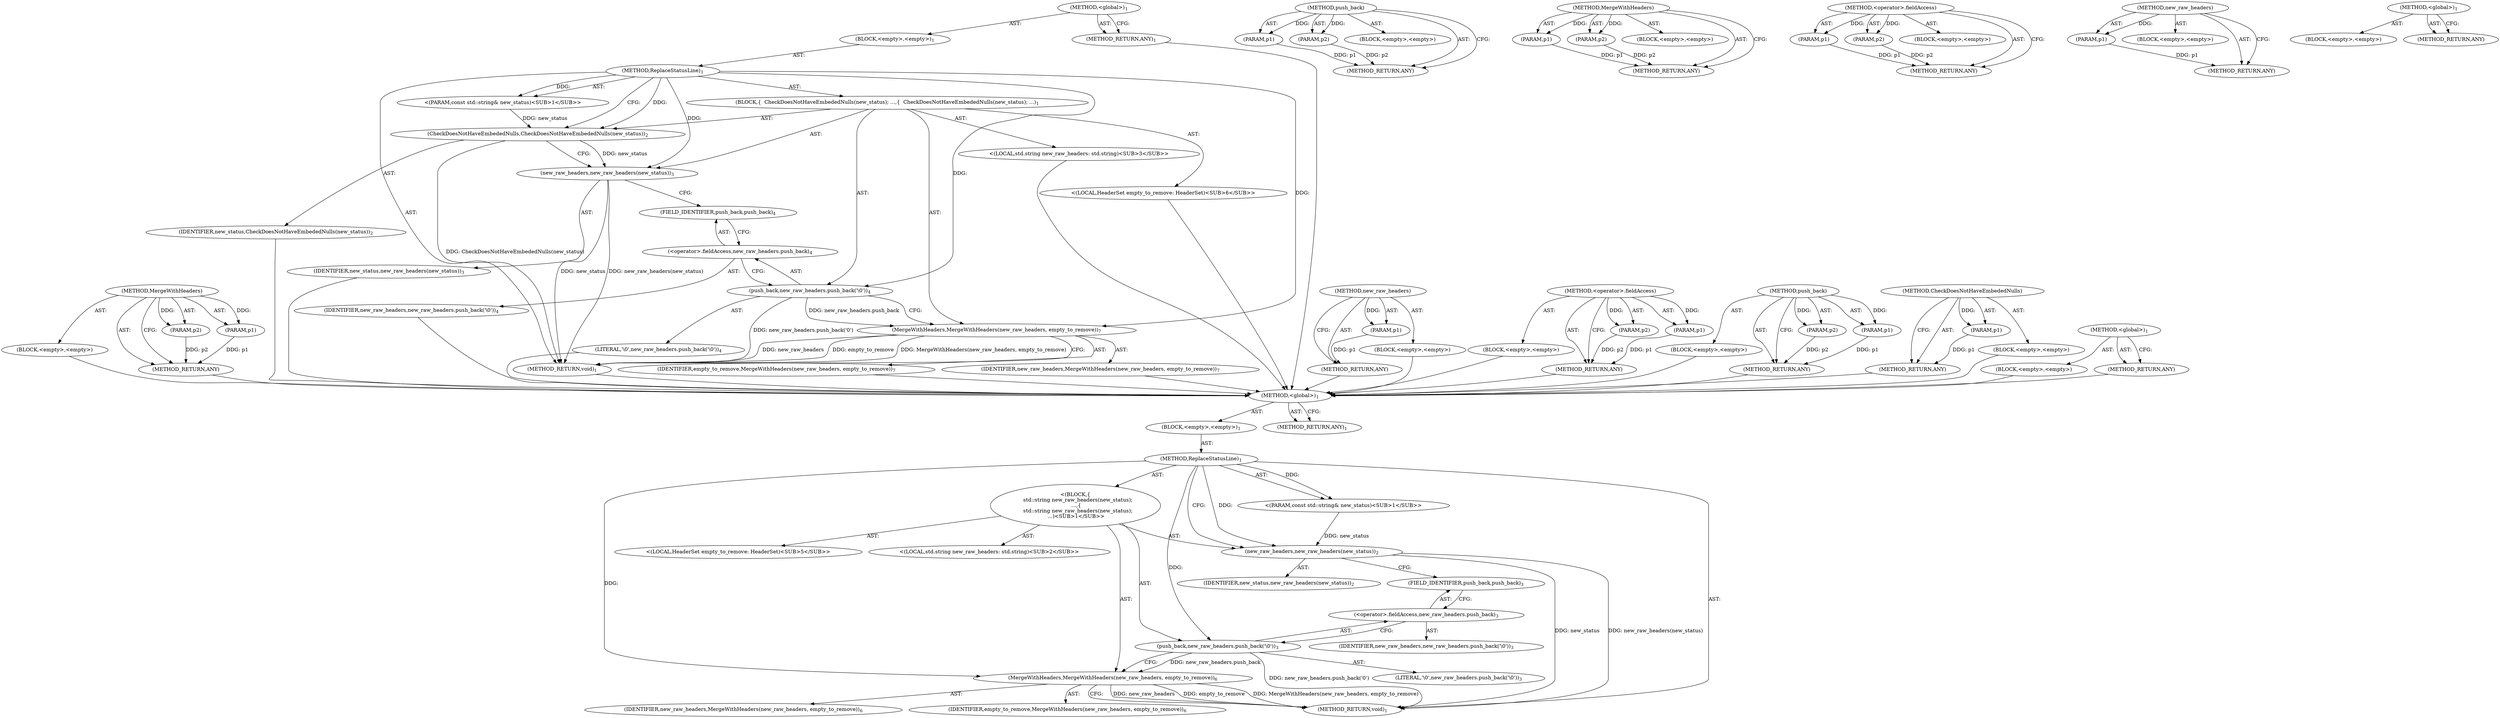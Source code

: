 digraph "&lt;global&gt;" {
vulnerable_6 [label=<(METHOD,&lt;global&gt;)<SUB>1</SUB>>];
vulnerable_7 [label=<(BLOCK,&lt;empty&gt;,&lt;empty&gt;)<SUB>1</SUB>>];
vulnerable_8 [label=<(METHOD,ReplaceStatusLine)<SUB>1</SUB>>];
vulnerable_9 [label="<(PARAM,const std::string&amp; new_status)<SUB>1</SUB>>"];
vulnerable_10 [label="<(BLOCK,{
   std::string new_raw_headers(new_status);
 ...,{
   std::string new_raw_headers(new_status);
 ...)<SUB>1</SUB>>"];
vulnerable_11 [label="<(LOCAL,std.string new_raw_headers: std.string)<SUB>2</SUB>>"];
vulnerable_12 [label=<(new_raw_headers,new_raw_headers(new_status))<SUB>2</SUB>>];
vulnerable_13 [label=<(IDENTIFIER,new_status,new_raw_headers(new_status))<SUB>2</SUB>>];
vulnerable_14 [label=<(push_back,new_raw_headers.push_back('\0'))<SUB>3</SUB>>];
vulnerable_15 [label=<(&lt;operator&gt;.fieldAccess,new_raw_headers.push_back)<SUB>3</SUB>>];
vulnerable_16 [label=<(IDENTIFIER,new_raw_headers,new_raw_headers.push_back('\0'))<SUB>3</SUB>>];
vulnerable_17 [label=<(FIELD_IDENTIFIER,push_back,push_back)<SUB>3</SUB>>];
vulnerable_18 [label=<(LITERAL,'\0',new_raw_headers.push_back('\0'))<SUB>3</SUB>>];
vulnerable_19 [label="<(LOCAL,HeaderSet empty_to_remove: HeaderSet)<SUB>5</SUB>>"];
vulnerable_20 [label=<(MergeWithHeaders,MergeWithHeaders(new_raw_headers, empty_to_remove))<SUB>6</SUB>>];
vulnerable_21 [label=<(IDENTIFIER,new_raw_headers,MergeWithHeaders(new_raw_headers, empty_to_remove))<SUB>6</SUB>>];
vulnerable_22 [label=<(IDENTIFIER,empty_to_remove,MergeWithHeaders(new_raw_headers, empty_to_remove))<SUB>6</SUB>>];
vulnerable_23 [label=<(METHOD_RETURN,void)<SUB>1</SUB>>];
vulnerable_25 [label=<(METHOD_RETURN,ANY)<SUB>1</SUB>>];
vulnerable_48 [label=<(METHOD,push_back)>];
vulnerable_49 [label=<(PARAM,p1)>];
vulnerable_50 [label=<(PARAM,p2)>];
vulnerable_51 [label=<(BLOCK,&lt;empty&gt;,&lt;empty&gt;)>];
vulnerable_52 [label=<(METHOD_RETURN,ANY)>];
vulnerable_58 [label=<(METHOD,MergeWithHeaders)>];
vulnerable_59 [label=<(PARAM,p1)>];
vulnerable_60 [label=<(PARAM,p2)>];
vulnerable_61 [label=<(BLOCK,&lt;empty&gt;,&lt;empty&gt;)>];
vulnerable_62 [label=<(METHOD_RETURN,ANY)>];
vulnerable_53 [label=<(METHOD,&lt;operator&gt;.fieldAccess)>];
vulnerable_54 [label=<(PARAM,p1)>];
vulnerable_55 [label=<(PARAM,p2)>];
vulnerable_56 [label=<(BLOCK,&lt;empty&gt;,&lt;empty&gt;)>];
vulnerable_57 [label=<(METHOD_RETURN,ANY)>];
vulnerable_44 [label=<(METHOD,new_raw_headers)>];
vulnerable_45 [label=<(PARAM,p1)>];
vulnerable_46 [label=<(BLOCK,&lt;empty&gt;,&lt;empty&gt;)>];
vulnerable_47 [label=<(METHOD_RETURN,ANY)>];
vulnerable_38 [label=<(METHOD,&lt;global&gt;)<SUB>1</SUB>>];
vulnerable_39 [label=<(BLOCK,&lt;empty&gt;,&lt;empty&gt;)>];
vulnerable_40 [label=<(METHOD_RETURN,ANY)>];
fixed_64 [label=<(METHOD,MergeWithHeaders)>];
fixed_65 [label=<(PARAM,p1)>];
fixed_66 [label=<(PARAM,p2)>];
fixed_67 [label=<(BLOCK,&lt;empty&gt;,&lt;empty&gt;)>];
fixed_68 [label=<(METHOD_RETURN,ANY)>];
fixed_6 [label=<(METHOD,&lt;global&gt;)<SUB>1</SUB>>];
fixed_7 [label=<(BLOCK,&lt;empty&gt;,&lt;empty&gt;)<SUB>1</SUB>>];
fixed_8 [label=<(METHOD,ReplaceStatusLine)<SUB>1</SUB>>];
fixed_9 [label="<(PARAM,const std::string&amp; new_status)<SUB>1</SUB>>"];
fixed_10 [label=<(BLOCK,{
  CheckDoesNotHaveEmbededNulls(new_status);
 ...,{
  CheckDoesNotHaveEmbededNulls(new_status);
 ...)<SUB>1</SUB>>];
fixed_11 [label=<(CheckDoesNotHaveEmbededNulls,CheckDoesNotHaveEmbededNulls(new_status))<SUB>2</SUB>>];
fixed_12 [label=<(IDENTIFIER,new_status,CheckDoesNotHaveEmbededNulls(new_status))<SUB>2</SUB>>];
fixed_13 [label="<(LOCAL,std.string new_raw_headers: std.string)<SUB>3</SUB>>"];
fixed_14 [label=<(new_raw_headers,new_raw_headers(new_status))<SUB>3</SUB>>];
fixed_15 [label=<(IDENTIFIER,new_status,new_raw_headers(new_status))<SUB>3</SUB>>];
fixed_16 [label=<(push_back,new_raw_headers.push_back('\0'))<SUB>4</SUB>>];
fixed_17 [label=<(&lt;operator&gt;.fieldAccess,new_raw_headers.push_back)<SUB>4</SUB>>];
fixed_18 [label=<(IDENTIFIER,new_raw_headers,new_raw_headers.push_back('\0'))<SUB>4</SUB>>];
fixed_19 [label=<(FIELD_IDENTIFIER,push_back,push_back)<SUB>4</SUB>>];
fixed_20 [label=<(LITERAL,'\0',new_raw_headers.push_back('\0'))<SUB>4</SUB>>];
fixed_21 [label="<(LOCAL,HeaderSet empty_to_remove: HeaderSet)<SUB>6</SUB>>"];
fixed_22 [label=<(MergeWithHeaders,MergeWithHeaders(new_raw_headers, empty_to_remove))<SUB>7</SUB>>];
fixed_23 [label=<(IDENTIFIER,new_raw_headers,MergeWithHeaders(new_raw_headers, empty_to_remove))<SUB>7</SUB>>];
fixed_24 [label=<(IDENTIFIER,empty_to_remove,MergeWithHeaders(new_raw_headers, empty_to_remove))<SUB>7</SUB>>];
fixed_25 [label=<(METHOD_RETURN,void)<SUB>1</SUB>>];
fixed_27 [label=<(METHOD_RETURN,ANY)<SUB>1</SUB>>];
fixed_50 [label=<(METHOD,new_raw_headers)>];
fixed_51 [label=<(PARAM,p1)>];
fixed_52 [label=<(BLOCK,&lt;empty&gt;,&lt;empty&gt;)>];
fixed_53 [label=<(METHOD_RETURN,ANY)>];
fixed_59 [label=<(METHOD,&lt;operator&gt;.fieldAccess)>];
fixed_60 [label=<(PARAM,p1)>];
fixed_61 [label=<(PARAM,p2)>];
fixed_62 [label=<(BLOCK,&lt;empty&gt;,&lt;empty&gt;)>];
fixed_63 [label=<(METHOD_RETURN,ANY)>];
fixed_54 [label=<(METHOD,push_back)>];
fixed_55 [label=<(PARAM,p1)>];
fixed_56 [label=<(PARAM,p2)>];
fixed_57 [label=<(BLOCK,&lt;empty&gt;,&lt;empty&gt;)>];
fixed_58 [label=<(METHOD_RETURN,ANY)>];
fixed_46 [label=<(METHOD,CheckDoesNotHaveEmbededNulls)>];
fixed_47 [label=<(PARAM,p1)>];
fixed_48 [label=<(BLOCK,&lt;empty&gt;,&lt;empty&gt;)>];
fixed_49 [label=<(METHOD_RETURN,ANY)>];
fixed_40 [label=<(METHOD,&lt;global&gt;)<SUB>1</SUB>>];
fixed_41 [label=<(BLOCK,&lt;empty&gt;,&lt;empty&gt;)>];
fixed_42 [label=<(METHOD_RETURN,ANY)>];
vulnerable_6 -> vulnerable_7  [key=0, label="AST: "];
vulnerable_6 -> vulnerable_25  [key=0, label="AST: "];
vulnerable_6 -> vulnerable_25  [key=1, label="CFG: "];
vulnerable_7 -> vulnerable_8  [key=0, label="AST: "];
vulnerable_8 -> vulnerable_9  [key=0, label="AST: "];
vulnerable_8 -> vulnerable_9  [key=1, label="DDG: "];
vulnerable_8 -> vulnerable_10  [key=0, label="AST: "];
vulnerable_8 -> vulnerable_23  [key=0, label="AST: "];
vulnerable_8 -> vulnerable_12  [key=0, label="CFG: "];
vulnerable_8 -> vulnerable_12  [key=1, label="DDG: "];
vulnerable_8 -> vulnerable_14  [key=0, label="DDG: "];
vulnerable_8 -> vulnerable_20  [key=0, label="DDG: "];
vulnerable_9 -> vulnerable_12  [key=0, label="DDG: new_status"];
vulnerable_10 -> vulnerable_11  [key=0, label="AST: "];
vulnerable_10 -> vulnerable_12  [key=0, label="AST: "];
vulnerable_10 -> vulnerable_14  [key=0, label="AST: "];
vulnerable_10 -> vulnerable_19  [key=0, label="AST: "];
vulnerable_10 -> vulnerable_20  [key=0, label="AST: "];
vulnerable_12 -> vulnerable_13  [key=0, label="AST: "];
vulnerable_12 -> vulnerable_17  [key=0, label="CFG: "];
vulnerable_12 -> vulnerable_23  [key=0, label="DDG: new_status"];
vulnerable_12 -> vulnerable_23  [key=1, label="DDG: new_raw_headers(new_status)"];
vulnerable_14 -> vulnerable_15  [key=0, label="AST: "];
vulnerable_14 -> vulnerable_18  [key=0, label="AST: "];
vulnerable_14 -> vulnerable_20  [key=0, label="CFG: "];
vulnerable_14 -> vulnerable_20  [key=1, label="DDG: new_raw_headers.push_back"];
vulnerable_14 -> vulnerable_23  [key=0, label="DDG: new_raw_headers.push_back('\0')"];
vulnerable_15 -> vulnerable_16  [key=0, label="AST: "];
vulnerable_15 -> vulnerable_17  [key=0, label="AST: "];
vulnerable_15 -> vulnerable_14  [key=0, label="CFG: "];
vulnerable_17 -> vulnerable_15  [key=0, label="CFG: "];
vulnerable_20 -> vulnerable_21  [key=0, label="AST: "];
vulnerable_20 -> vulnerable_22  [key=0, label="AST: "];
vulnerable_20 -> vulnerable_23  [key=0, label="CFG: "];
vulnerable_20 -> vulnerable_23  [key=1, label="DDG: new_raw_headers"];
vulnerable_20 -> vulnerable_23  [key=2, label="DDG: empty_to_remove"];
vulnerable_20 -> vulnerable_23  [key=3, label="DDG: MergeWithHeaders(new_raw_headers, empty_to_remove)"];
vulnerable_48 -> vulnerable_49  [key=0, label="AST: "];
vulnerable_48 -> vulnerable_49  [key=1, label="DDG: "];
vulnerable_48 -> vulnerable_51  [key=0, label="AST: "];
vulnerable_48 -> vulnerable_50  [key=0, label="AST: "];
vulnerable_48 -> vulnerable_50  [key=1, label="DDG: "];
vulnerable_48 -> vulnerable_52  [key=0, label="AST: "];
vulnerable_48 -> vulnerable_52  [key=1, label="CFG: "];
vulnerable_49 -> vulnerable_52  [key=0, label="DDG: p1"];
vulnerable_50 -> vulnerable_52  [key=0, label="DDG: p2"];
vulnerable_58 -> vulnerable_59  [key=0, label="AST: "];
vulnerable_58 -> vulnerable_59  [key=1, label="DDG: "];
vulnerable_58 -> vulnerable_61  [key=0, label="AST: "];
vulnerable_58 -> vulnerable_60  [key=0, label="AST: "];
vulnerable_58 -> vulnerable_60  [key=1, label="DDG: "];
vulnerable_58 -> vulnerable_62  [key=0, label="AST: "];
vulnerable_58 -> vulnerable_62  [key=1, label="CFG: "];
vulnerable_59 -> vulnerable_62  [key=0, label="DDG: p1"];
vulnerable_60 -> vulnerable_62  [key=0, label="DDG: p2"];
vulnerable_53 -> vulnerable_54  [key=0, label="AST: "];
vulnerable_53 -> vulnerable_54  [key=1, label="DDG: "];
vulnerable_53 -> vulnerable_56  [key=0, label="AST: "];
vulnerable_53 -> vulnerable_55  [key=0, label="AST: "];
vulnerable_53 -> vulnerable_55  [key=1, label="DDG: "];
vulnerable_53 -> vulnerable_57  [key=0, label="AST: "];
vulnerable_53 -> vulnerable_57  [key=1, label="CFG: "];
vulnerable_54 -> vulnerable_57  [key=0, label="DDG: p1"];
vulnerable_55 -> vulnerable_57  [key=0, label="DDG: p2"];
vulnerable_44 -> vulnerable_45  [key=0, label="AST: "];
vulnerable_44 -> vulnerable_45  [key=1, label="DDG: "];
vulnerable_44 -> vulnerable_46  [key=0, label="AST: "];
vulnerable_44 -> vulnerable_47  [key=0, label="AST: "];
vulnerable_44 -> vulnerable_47  [key=1, label="CFG: "];
vulnerable_45 -> vulnerable_47  [key=0, label="DDG: p1"];
vulnerable_38 -> vulnerable_39  [key=0, label="AST: "];
vulnerable_38 -> vulnerable_40  [key=0, label="AST: "];
vulnerable_38 -> vulnerable_40  [key=1, label="CFG: "];
fixed_64 -> fixed_65  [key=0, label="AST: "];
fixed_64 -> fixed_65  [key=1, label="DDG: "];
fixed_64 -> fixed_67  [key=0, label="AST: "];
fixed_64 -> fixed_66  [key=0, label="AST: "];
fixed_64 -> fixed_66  [key=1, label="DDG: "];
fixed_64 -> fixed_68  [key=0, label="AST: "];
fixed_64 -> fixed_68  [key=1, label="CFG: "];
fixed_65 -> fixed_68  [key=0, label="DDG: p1"];
fixed_66 -> fixed_68  [key=0, label="DDG: p2"];
fixed_67 -> vulnerable_6  [key=0];
fixed_68 -> vulnerable_6  [key=0];
fixed_6 -> fixed_7  [key=0, label="AST: "];
fixed_6 -> fixed_27  [key=0, label="AST: "];
fixed_6 -> fixed_27  [key=1, label="CFG: "];
fixed_7 -> fixed_8  [key=0, label="AST: "];
fixed_8 -> fixed_9  [key=0, label="AST: "];
fixed_8 -> fixed_9  [key=1, label="DDG: "];
fixed_8 -> fixed_10  [key=0, label="AST: "];
fixed_8 -> fixed_25  [key=0, label="AST: "];
fixed_8 -> fixed_11  [key=0, label="CFG: "];
fixed_8 -> fixed_11  [key=1, label="DDG: "];
fixed_8 -> fixed_14  [key=0, label="DDG: "];
fixed_8 -> fixed_16  [key=0, label="DDG: "];
fixed_8 -> fixed_22  [key=0, label="DDG: "];
fixed_9 -> fixed_11  [key=0, label="DDG: new_status"];
fixed_10 -> fixed_11  [key=0, label="AST: "];
fixed_10 -> fixed_13  [key=0, label="AST: "];
fixed_10 -> fixed_14  [key=0, label="AST: "];
fixed_10 -> fixed_16  [key=0, label="AST: "];
fixed_10 -> fixed_21  [key=0, label="AST: "];
fixed_10 -> fixed_22  [key=0, label="AST: "];
fixed_11 -> fixed_12  [key=0, label="AST: "];
fixed_11 -> fixed_14  [key=0, label="CFG: "];
fixed_11 -> fixed_14  [key=1, label="DDG: new_status"];
fixed_11 -> fixed_25  [key=0, label="DDG: CheckDoesNotHaveEmbededNulls(new_status)"];
fixed_12 -> vulnerable_6  [key=0];
fixed_13 -> vulnerable_6  [key=0];
fixed_14 -> fixed_15  [key=0, label="AST: "];
fixed_14 -> fixed_19  [key=0, label="CFG: "];
fixed_14 -> fixed_25  [key=0, label="DDG: new_status"];
fixed_14 -> fixed_25  [key=1, label="DDG: new_raw_headers(new_status)"];
fixed_15 -> vulnerable_6  [key=0];
fixed_16 -> fixed_17  [key=0, label="AST: "];
fixed_16 -> fixed_20  [key=0, label="AST: "];
fixed_16 -> fixed_22  [key=0, label="CFG: "];
fixed_16 -> fixed_22  [key=1, label="DDG: new_raw_headers.push_back"];
fixed_16 -> fixed_25  [key=0, label="DDG: new_raw_headers.push_back('\0')"];
fixed_17 -> fixed_18  [key=0, label="AST: "];
fixed_17 -> fixed_19  [key=0, label="AST: "];
fixed_17 -> fixed_16  [key=0, label="CFG: "];
fixed_18 -> vulnerable_6  [key=0];
fixed_19 -> fixed_17  [key=0, label="CFG: "];
fixed_20 -> vulnerable_6  [key=0];
fixed_21 -> vulnerable_6  [key=0];
fixed_22 -> fixed_23  [key=0, label="AST: "];
fixed_22 -> fixed_24  [key=0, label="AST: "];
fixed_22 -> fixed_25  [key=0, label="CFG: "];
fixed_22 -> fixed_25  [key=1, label="DDG: new_raw_headers"];
fixed_22 -> fixed_25  [key=2, label="DDG: empty_to_remove"];
fixed_22 -> fixed_25  [key=3, label="DDG: MergeWithHeaders(new_raw_headers, empty_to_remove)"];
fixed_23 -> vulnerable_6  [key=0];
fixed_24 -> vulnerable_6  [key=0];
fixed_25 -> vulnerable_6  [key=0];
fixed_27 -> vulnerable_6  [key=0];
fixed_50 -> fixed_51  [key=0, label="AST: "];
fixed_50 -> fixed_51  [key=1, label="DDG: "];
fixed_50 -> fixed_52  [key=0, label="AST: "];
fixed_50 -> fixed_53  [key=0, label="AST: "];
fixed_50 -> fixed_53  [key=1, label="CFG: "];
fixed_51 -> fixed_53  [key=0, label="DDG: p1"];
fixed_52 -> vulnerable_6  [key=0];
fixed_53 -> vulnerable_6  [key=0];
fixed_59 -> fixed_60  [key=0, label="AST: "];
fixed_59 -> fixed_60  [key=1, label="DDG: "];
fixed_59 -> fixed_62  [key=0, label="AST: "];
fixed_59 -> fixed_61  [key=0, label="AST: "];
fixed_59 -> fixed_61  [key=1, label="DDG: "];
fixed_59 -> fixed_63  [key=0, label="AST: "];
fixed_59 -> fixed_63  [key=1, label="CFG: "];
fixed_60 -> fixed_63  [key=0, label="DDG: p1"];
fixed_61 -> fixed_63  [key=0, label="DDG: p2"];
fixed_62 -> vulnerable_6  [key=0];
fixed_63 -> vulnerable_6  [key=0];
fixed_54 -> fixed_55  [key=0, label="AST: "];
fixed_54 -> fixed_55  [key=1, label="DDG: "];
fixed_54 -> fixed_57  [key=0, label="AST: "];
fixed_54 -> fixed_56  [key=0, label="AST: "];
fixed_54 -> fixed_56  [key=1, label="DDG: "];
fixed_54 -> fixed_58  [key=0, label="AST: "];
fixed_54 -> fixed_58  [key=1, label="CFG: "];
fixed_55 -> fixed_58  [key=0, label="DDG: p1"];
fixed_56 -> fixed_58  [key=0, label="DDG: p2"];
fixed_57 -> vulnerable_6  [key=0];
fixed_58 -> vulnerable_6  [key=0];
fixed_46 -> fixed_47  [key=0, label="AST: "];
fixed_46 -> fixed_47  [key=1, label="DDG: "];
fixed_46 -> fixed_48  [key=0, label="AST: "];
fixed_46 -> fixed_49  [key=0, label="AST: "];
fixed_46 -> fixed_49  [key=1, label="CFG: "];
fixed_47 -> fixed_49  [key=0, label="DDG: p1"];
fixed_48 -> vulnerable_6  [key=0];
fixed_49 -> vulnerable_6  [key=0];
fixed_40 -> fixed_41  [key=0, label="AST: "];
fixed_40 -> fixed_42  [key=0, label="AST: "];
fixed_40 -> fixed_42  [key=1, label="CFG: "];
fixed_41 -> vulnerable_6  [key=0];
fixed_42 -> vulnerable_6  [key=0];
}
